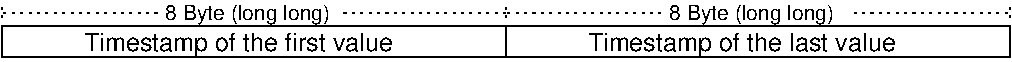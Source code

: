 #FIG 3.2  Produced by xfig version 3.2.7a
Landscape
Center
Metric
A4
100.00
Single
-2
1200 2
2 2 0 1 0 7 50 -1 -1 0.000 0 0 -1 0 0 5
	 4275 2880 7875 2880 7875 3105 4275 3105 4275 2880
2 1 2 1 0 7 50 -1 -1 3.000 0 0 -1 0 0 2
	 3105 2790 4275 2790
2 1 2 1 0 7 50 -1 -1 3.000 0 0 -1 0 0 2
	 4275 2790 5400 2790
2 1 2 1 0 7 50 -1 -1 3.000 0 0 -1 0 0 2
	 6750 2790 7875 2790
2 1 2 1 0 7 50 -1 -1 3.000 0 0 -1 0 0 2
	 675 2835 675 2745
2 1 2 1 0 7 50 -1 -1 3.000 0 0 -1 0 0 2
	 4275 2835 4275 2745
2 1 2 1 0 7 50 -1 -1 3.000 0 0 -1 0 0 2
	 7875 2835 7875 2745
2 2 0 1 0 7 50 -1 -1 0.000 0 0 -1 0 0 5
	 675 2880 4275 2880 4275 3105 675 3105 675 2880
2 1 2 1 0 7 50 -1 -1 3.000 0 0 -1 0 0 2
	 1800 2790 675 2790
4 0 0 50 -1 16 12 0.0000 4 210 2595 1260 3060 Timestamp of the first value\001
4 0 0 50 -1 16 12 0.0000 4 210 2580 4860 3060 Timestamp of the last value\001
4 0 0 50 -1 16 10 0.0000 4 150 1260 1845 2835 8 Byte (long long)\001
4 0 0 50 -1 16 10 0.0000 4 150 1260 5445 2835 8 Byte (long long)\001
